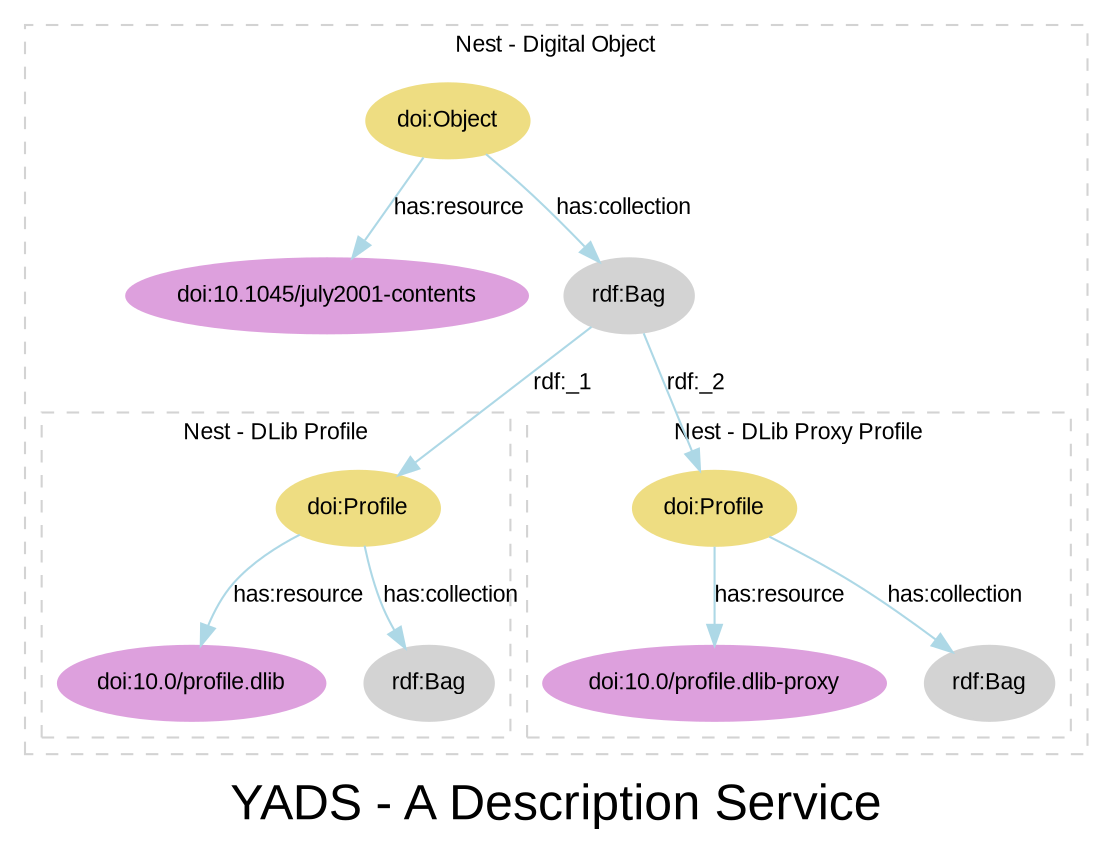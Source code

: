 
digraph yads { 



graph [

  fontname=arial, fontsize=24

  label="YADS - A Description Service"

];

node [

  fontname=arial, fontsize=11, fontcolor=black,

  style=filled, color=cornflowerblue,

];

edge [

  fontname=arial, fontsize=11, fontcolor=black,

  style=filled, color=lightblue,

];

rankdir=TB;



subgraph cluster_1 {



  style=dashed; color=lightgrey;

  fontname=arial; fontsize=11;

  fontcolor="black"; label="Nest - Digital Object";



  ":_1" [label="doi:Object", color=lightgoldenrod];

  ":_1" -> "doi:10.1045/july2001-contents" [label="has:resource", URL="http://www2.elsevier.co.uk/~tony/1014/yads-schema-2002-04-03#resource"];

  ":_1" -> ":_2" [label="has:collection", URL="http://www2.elsevier.co.uk/~tony/1014/yads-schema-2002-04-03#collection"];

  ":_2" [label="rdf:Bag", color=lightgrey];



  "doi:10.1045/july2001-contents" [color=plum, URL="http://dx.doi.org/10.1045/july2001-contents"];

  ":_2" [label="rdf:Bag", color=lightgrey, URL="http://www.w3.org/1999/02/22-rdf-syntax-ns#Bag"];

  ":_2" -> ":_3" [label="rdf:_1", URL="http://www.w3.org/1999/02/22-rdf-syntax-ns#_1"];

":_3" [label="isa:Nest"]

  ":_2" -> ":_5" [label="rdf:_2", URL="http://www.w3.org/1999/02/22-rdf-syntax-ns#_2"];

":_5" [label="isa:Nest"]



subgraph cluster_3 {



  style=dashed; color=lightgrey;

  fontname=arial; fontsize=11;

  fontcolor="black"; label="Nest - DLib Profile";



  ":_3" [label="doi:Profile", color=lightgoldenrod];

  ":_3" -> "doi:10.0/profile.dlib" [label="has:resource", URL="http://www2.elsevier.co.uk/~tony/1014/yads-schema-2002-04-03#resource"];

  ":_3" -> ":_4" [label="has:collection", URL="http://www2.elsevier.co.uk/~tony/1014/yads-schema-2002-04-03#collection"];

  ":_4" [label="rdf:Bag", color=lightgrey];



  "doi:10.0/profile.dlib" [color=plum, URL="http://dx.doi.org/10.0/profile.dlib"];

  ":_4" [label="rdf:Bag", color=lightgrey, URL="http://www.w3.org/1999/02/22-rdf-syntax-ns#Bag"];



}



subgraph cluster_5 {



  style=dashed; color=lightgrey;

  fontname=arial; fontsize=11;

  fontcolor="black"; label="Nest - DLib Proxy Profile";



  ":_5" [label="doi:Profile", color=lightgoldenrod];

  ":_5" -> "doi:10.0/profile.dlib-proxy" [label="has:resource", URL="http://www2.elsevier.co.uk/~tony/1014/yads-schema-2002-04-03#resource"];

  ":_5" -> ":_6" [label="has:collection", URL="http://www2.elsevier.co.uk/~tony/1014/yads-schema-2002-04-03#collection"];

  ":_6" [label="rdf:Bag", color=lightgrey];



  "doi:10.0/profile.dlib-proxy" [color=plum, URL="http://dx.doi.org/10.0/profile.dlib-proxy"];

  ":_6" [label="rdf:Bag", color=lightgrey, URL="http://www.w3.org/1999/02/22-rdf-syntax-ns#Bag"];



}



}



}

